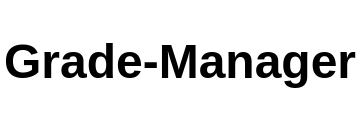 <mxfile version="18.1.3" type="device"><diagram id="I0M6Du6fTrLiGzJQIE58" name="Page-1"><mxGraphModel dx="1038" dy="539" grid="1" gridSize="10" guides="1" tooltips="1" connect="1" arrows="1" fold="1" page="1" pageScale="1" pageWidth="827" pageHeight="1169" math="0" shadow="0"><root><mxCell id="0"/><mxCell id="1" parent="0"/><mxCell id="DOTEgy1HF2-LhAkqDow_-1" value="&lt;h1&gt;Grade-Manager&lt;/h1&gt;" style="text;html=1;strokeColor=none;fillColor=none;align=center;verticalAlign=middle;whiteSpace=wrap;rounded=0;" vertex="1" parent="1"><mxGeometry x="50" y="40" width="180" height="30" as="geometry"/></mxCell></root></mxGraphModel></diagram></mxfile>